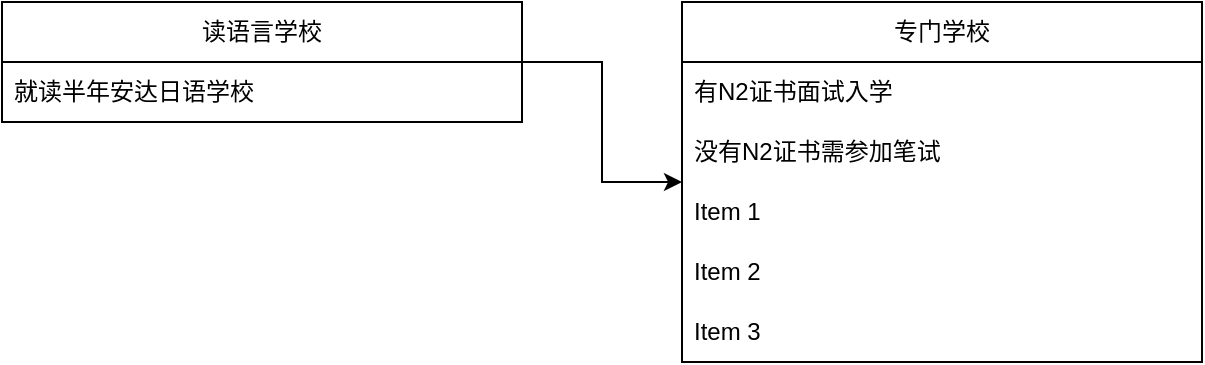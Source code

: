 <mxfile version="24.4.4" type="github">
  <diagram id="6a731a19-8d31-9384-78a2-239565b7b9f0" name="Page-1">
    <mxGraphModel dx="954" dy="640" grid="1" gridSize="10" guides="1" tooltips="1" connect="1" arrows="1" fold="1" page="1" pageScale="1" pageWidth="1169" pageHeight="827" background="none" math="0" shadow="0">
      <root>
        <mxCell id="0" />
        <mxCell id="1" parent="0" />
        <mxCell id="HyvyjcW-Y3temF30Cyy7-68" value="" style="edgeStyle=orthogonalEdgeStyle;rounded=0;orthogonalLoop=1;jettySize=auto;html=1;" edge="1" parent="1" source="HyvyjcW-Y3temF30Cyy7-56" target="HyvyjcW-Y3temF30Cyy7-62">
          <mxGeometry relative="1" as="geometry" />
        </mxCell>
        <mxCell id="HyvyjcW-Y3temF30Cyy7-56" value="读语言学校" style="swimlane;fontStyle=0;childLayout=stackLayout;horizontal=1;startSize=30;horizontalStack=0;resizeParent=1;resizeParentMax=0;resizeLast=0;collapsible=1;marginBottom=0;whiteSpace=wrap;html=1;" vertex="1" parent="1">
          <mxGeometry x="50" y="90" width="260" height="60" as="geometry">
            <mxRectangle x="50" y="90" width="100" height="30" as="alternateBounds" />
          </mxGeometry>
        </mxCell>
        <mxCell id="HyvyjcW-Y3temF30Cyy7-57" value="&lt;div&gt;&lt;span style=&quot;background-color: initial;&quot;&gt;就&lt;/span&gt;&lt;span style=&quot;background-color: initial;&quot;&gt;读半年安达日语学校&lt;/span&gt;&lt;/div&gt;" style="text;strokeColor=none;fillColor=none;align=left;verticalAlign=middle;spacingLeft=4;spacingRight=4;overflow=hidden;points=[[0,0.5],[1,0.5]];portConstraint=eastwest;rotatable=0;whiteSpace=wrap;html=1;" vertex="1" parent="HyvyjcW-Y3temF30Cyy7-56">
          <mxGeometry y="30" width="260" height="30" as="geometry" />
        </mxCell>
        <mxCell id="HyvyjcW-Y3temF30Cyy7-62" value="专门学校" style="swimlane;fontStyle=0;childLayout=stackLayout;horizontal=1;startSize=30;horizontalStack=0;resizeParent=1;resizeParentMax=0;resizeLast=0;collapsible=1;marginBottom=0;whiteSpace=wrap;html=1;" vertex="1" parent="1">
          <mxGeometry x="390" y="90" width="260" height="180" as="geometry" />
        </mxCell>
        <mxCell id="HyvyjcW-Y3temF30Cyy7-63" value="有N2证书面试入学" style="text;strokeColor=none;fillColor=none;align=left;verticalAlign=middle;spacingLeft=4;spacingRight=4;overflow=hidden;points=[[0,0.5],[1,0.5]];portConstraint=eastwest;rotatable=0;whiteSpace=wrap;html=1;" vertex="1" parent="HyvyjcW-Y3temF30Cyy7-62">
          <mxGeometry y="30" width="260" height="30" as="geometry" />
        </mxCell>
        <mxCell id="HyvyjcW-Y3temF30Cyy7-64" value="没有N2证书需参加笔试" style="text;strokeColor=none;fillColor=none;align=left;verticalAlign=middle;spacingLeft=4;spacingRight=4;overflow=hidden;points=[[0,0.5],[1,0.5]];portConstraint=eastwest;rotatable=0;whiteSpace=wrap;html=1;" vertex="1" parent="HyvyjcW-Y3temF30Cyy7-62">
          <mxGeometry y="60" width="260" height="30" as="geometry" />
        </mxCell>
        <mxCell id="HyvyjcW-Y3temF30Cyy7-65" value="Item 1" style="text;strokeColor=none;fillColor=none;align=left;verticalAlign=middle;spacingLeft=4;spacingRight=4;overflow=hidden;points=[[0,0.5],[1,0.5]];portConstraint=eastwest;rotatable=0;whiteSpace=wrap;html=1;" vertex="1" parent="HyvyjcW-Y3temF30Cyy7-62">
          <mxGeometry y="90" width="260" height="30" as="geometry" />
        </mxCell>
        <mxCell id="HyvyjcW-Y3temF30Cyy7-66" value="Item 2" style="text;strokeColor=none;fillColor=none;align=left;verticalAlign=middle;spacingLeft=4;spacingRight=4;overflow=hidden;points=[[0,0.5],[1,0.5]];portConstraint=eastwest;rotatable=0;whiteSpace=wrap;html=1;" vertex="1" parent="HyvyjcW-Y3temF30Cyy7-62">
          <mxGeometry y="120" width="260" height="30" as="geometry" />
        </mxCell>
        <mxCell id="HyvyjcW-Y3temF30Cyy7-67" value="Item 3" style="text;strokeColor=none;fillColor=none;align=left;verticalAlign=middle;spacingLeft=4;spacingRight=4;overflow=hidden;points=[[0,0.5],[1,0.5]];portConstraint=eastwest;rotatable=0;whiteSpace=wrap;html=1;" vertex="1" parent="HyvyjcW-Y3temF30Cyy7-62">
          <mxGeometry y="150" width="260" height="30" as="geometry" />
        </mxCell>
      </root>
    </mxGraphModel>
  </diagram>
</mxfile>
